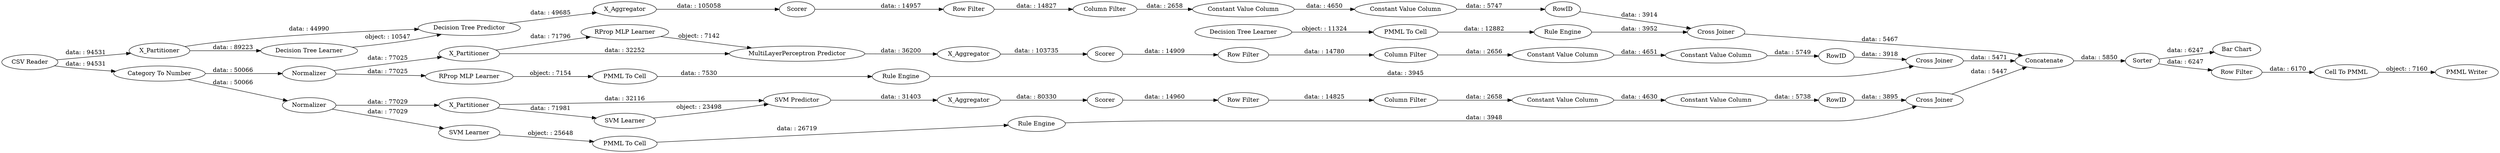 digraph {
	"8689007486707152053_40" [label=Normalizer]
	"-4801348205669638913_31" [label="RProp MLP Learner"]
	"-3289532667307243606_290" [label="Constant Value Column"]
	"-4801348205669638913_40" [label=Scorer]
	"8689007486707152053_2" [label=X_Partitioner]
	"8689007486707152053_7" [label=X_Aggregator]
	"-6506393772880866392_9" [label="Row Filter"]
	"-6398776601306006277_33" [label="Decision Tree Learner"]
	"5797304380566478388_54" [label="Cell To PMML"]
	"5797304380566478388_62" [label="CSV Reader"]
	"-3289532667307243606_293" [label=RowID]
	"-3289532667307243606_292" [label="Constant Value Column"]
	"-8357709963567780370_290" [label="Constant Value Column"]
	"-4801348205669638913_7" [label=X_Aggregator]
	"8689007486707152053_41" [label=Scorer]
	"-4487070553644473690_33" [label="SVM Learner"]
	"372565511102093580_22" [label="PMML To Cell"]
	"-6506393772880866392_290" [label="Constant Value Column"]
	"-8357709963567780370_293" [label=RowID]
	"-6550037261583716626_32" [label="Decision Tree Predictor"]
	"-4487070553644473690_34" [label="PMML To Cell"]
	"-8357709963567780370_9" [label="Row Filter"]
	"-3289532667307243606_294" [label="Column Filter"]
	"8689007486707152053_31" [label="SVM Learner"]
	"5797304380566478388_60" [label=Concatenate]
	"-6550037261583716626_38" [label="Cross Joiner"]
	"5797304380566478388_59" [label="Bar Chart"]
	"-6550037261583716626_7" [label=X_Aggregator]
	"-6398776601306006277_28" [label="PMML To Cell"]
	"-6398776601306006277_34" [label="Rule Engine"]
	"-6506393772880866392_292" [label="Constant Value Column"]
	"-4801348205669638913_32" [label="MultiLayerPerceptron Predictor"]
	"-6550037261583716626_2" [label=X_Partitioner]
	"-6506393772880866392_294" [label="Column Filter"]
	"-3289532667307243606_9" [label="Row Filter"]
	"5797304380566478388_53" [label="Row Filter"]
	"-4487070553644473690_35" [label="Rule Engine"]
	"5797304380566478388_58" [label="Category To Number"]
	"5797304380566478388_61" [label="PMML Writer"]
	"-6550037261583716626_39" [label=Scorer]
	"372565511102093580_35" [label="RProp MLP Learner"]
	"5797304380566478388_52" [label=Sorter]
	"8689007486707152053_32" [label="SVM Predictor"]
	"-4801348205669638913_2" [label=X_Partitioner]
	"-6506393772880866392_293" [label=RowID]
	"-4801348205669638913_38" [label="Cross Joiner"]
	"-6550037261583716626_31" [label="Decision Tree Learner"]
	"8689007486707152053_39" [label="Cross Joiner"]
	"-8357709963567780370_292" [label="Constant Value Column"]
	"-4801348205669638913_39" [label=Normalizer]
	"372565511102093580_34" [label="Rule Engine"]
	"-8357709963567780370_294" [label="Column Filter"]
	"5797304380566478388_60" -> "5797304380566478388_52" [label="data: : 5850"]
	"5797304380566478388_58" -> "-4801348205669638913_39" [label="data: : 50066"]
	"-4801348205669638913_31" -> "-4801348205669638913_32" [label="object: : 7142"]
	"-3289532667307243606_293" -> "8689007486707152053_39" [label="data: : 3895"]
	"8689007486707152053_2" -> "8689007486707152053_32" [label="data: : 32116"]
	"-6550037261583716626_7" -> "-6550037261583716626_39" [label="data: : 105058"]
	"8689007486707152053_7" -> "8689007486707152053_41" [label="data: : 80330"]
	"372565511102093580_22" -> "372565511102093580_34" [label="data: : 7530"]
	"-4801348205669638913_40" -> "-6506393772880866392_9" [label="data: : 14909"]
	"-6550037261583716626_38" -> "5797304380566478388_60" [label="data: : 5467"]
	"5797304380566478388_62" -> "-6550037261583716626_2" [label="data: : 94531"]
	"-8357709963567780370_290" -> "-8357709963567780370_292" [label="data: : 4650"]
	"5797304380566478388_62" -> "5797304380566478388_58" [label="data: : 94531"]
	"-8357709963567780370_294" -> "-8357709963567780370_290" [label="data: : 2658"]
	"372565511102093580_35" -> "372565511102093580_22" [label="object: : 7154"]
	"-4801348205669638913_38" -> "5797304380566478388_60" [label="data: : 5471"]
	"-6550037261583716626_31" -> "-6550037261583716626_32" [label="object: : 10547"]
	"-6550037261583716626_39" -> "-8357709963567780370_9" [label="data: : 14957"]
	"5797304380566478388_52" -> "5797304380566478388_53" [label="data: : 6247"]
	"-6550037261583716626_2" -> "-6550037261583716626_31" [label="data: : 89223"]
	"-4801348205669638913_2" -> "-4801348205669638913_31" [label="data: : 71796"]
	"-3289532667307243606_292" -> "-3289532667307243606_293" [label="data: : 5738"]
	"-6398776601306006277_28" -> "-6398776601306006277_34" [label="data: : 12882"]
	"-6506393772880866392_293" -> "-4801348205669638913_38" [label="data: : 3918"]
	"-8357709963567780370_293" -> "-6550037261583716626_38" [label="data: : 3914"]
	"-3289532667307243606_290" -> "-3289532667307243606_292" [label="data: : 4630"]
	"-3289532667307243606_9" -> "-3289532667307243606_294" [label="data: : 14825"]
	"-6398776601306006277_33" -> "-6398776601306006277_28" [label="object: : 11324"]
	"-4487070553644473690_34" -> "-4487070553644473690_35" [label="data: : 26719"]
	"8689007486707152053_32" -> "8689007486707152053_7" [label="data: : 31403"]
	"-4487070553644473690_35" -> "8689007486707152053_39" [label="data: : 3948"]
	"5797304380566478388_52" -> "5797304380566478388_59" [label="data: : 6247"]
	"-6550037261583716626_2" -> "-6550037261583716626_32" [label="data: : 44990"]
	"5797304380566478388_54" -> "5797304380566478388_61" [label="object: : 7160"]
	"-4801348205669638913_32" -> "-4801348205669638913_7" [label="data: : 36200"]
	"-6398776601306006277_34" -> "-6550037261583716626_38" [label="data: : 3952"]
	"-4801348205669638913_7" -> "-4801348205669638913_40" [label="data: : 103735"]
	"8689007486707152053_2" -> "8689007486707152053_31" [label="data: : 71981"]
	"-8357709963567780370_9" -> "-8357709963567780370_294" [label="data: : 14827"]
	"-6506393772880866392_292" -> "-6506393772880866392_293" [label="data: : 5749"]
	"-4801348205669638913_2" -> "-4801348205669638913_32" [label="data: : 32252"]
	"-6550037261583716626_32" -> "-6550037261583716626_7" [label="data: : 49685"]
	"-3289532667307243606_294" -> "-3289532667307243606_290" [label="data: : 2658"]
	"-6506393772880866392_290" -> "-6506393772880866392_292" [label="data: : 4651"]
	"372565511102093580_34" -> "-4801348205669638913_38" [label="data: : 3945"]
	"-4487070553644473690_33" -> "-4487070553644473690_34" [label="object: : 25648"]
	"8689007486707152053_31" -> "8689007486707152053_32" [label="object: : 23498"]
	"5797304380566478388_58" -> "8689007486707152053_40" [label="data: : 50066"]
	"-8357709963567780370_292" -> "-8357709963567780370_293" [label="data: : 5747"]
	"-4801348205669638913_39" -> "372565511102093580_35" [label="data: : 77025"]
	"5797304380566478388_53" -> "5797304380566478388_54" [label="data: : 6170"]
	"8689007486707152053_41" -> "-3289532667307243606_9" [label="data: : 14960"]
	"8689007486707152053_39" -> "5797304380566478388_60" [label="data: : 5447"]
	"-6506393772880866392_294" -> "-6506393772880866392_290" [label="data: : 2656"]
	"-6506393772880866392_9" -> "-6506393772880866392_294" [label="data: : 14780"]
	"8689007486707152053_40" -> "8689007486707152053_2" [label="data: : 77029"]
	"8689007486707152053_40" -> "-4487070553644473690_33" [label="data: : 77029"]
	"-4801348205669638913_39" -> "-4801348205669638913_2" [label="data: : 77025"]
	rankdir=LR
}
